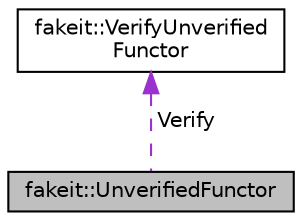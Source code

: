 digraph "fakeit::UnverifiedFunctor"
{
  edge [fontname="Helvetica",fontsize="10",labelfontname="Helvetica",labelfontsize="10"];
  node [fontname="Helvetica",fontsize="10",shape=record];
  Node1 [label="fakeit::UnverifiedFunctor",height=0.2,width=0.4,color="black", fillcolor="grey75", style="filled" fontcolor="black"];
  Node2 -> Node1 [dir="back",color="darkorchid3",fontsize="10",style="dashed",label=" Verify" ,fontname="Helvetica"];
  Node2 [label="fakeit::VerifyUnverified\lFunctor",height=0.2,width=0.4,color="black", fillcolor="white", style="filled",URL="$d1/d6e/classfakeit_1_1VerifyUnverifiedFunctor.html"];
}

